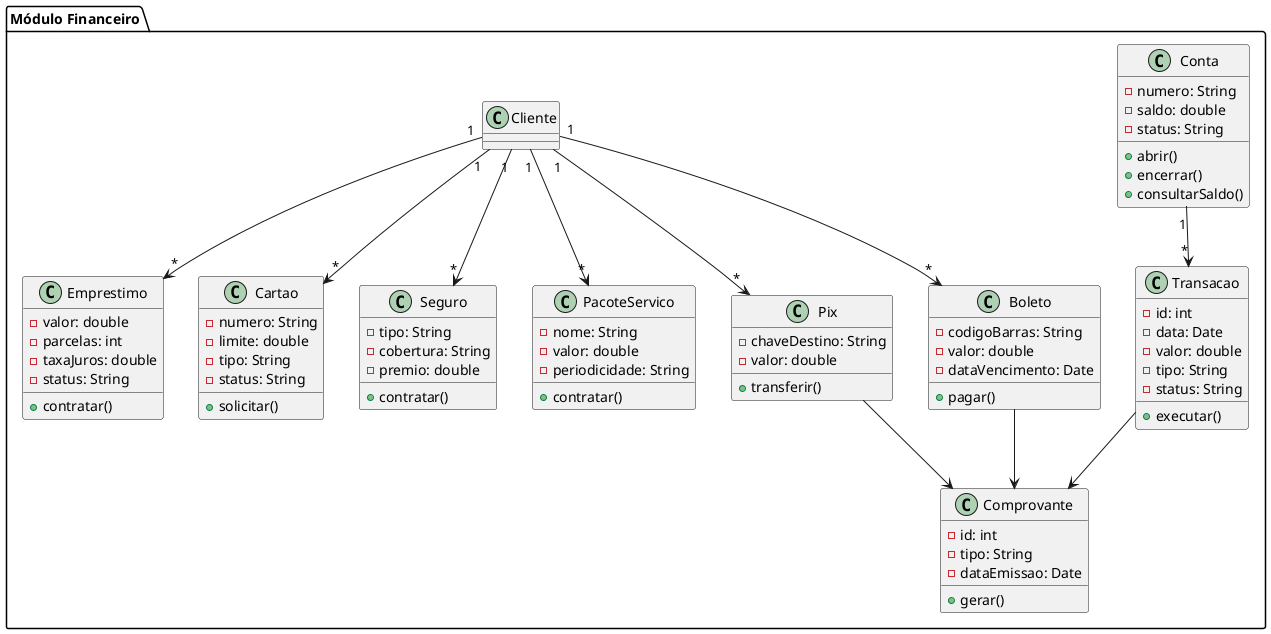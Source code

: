 @startuml financeiro

package "Módulo Financeiro" {
  class Conta {
    - numero: String
    - saldo: double
    - status: String
    + abrir()
    + encerrar()
    + consultarSaldo()
  }

  class Emprestimo {
    - valor: double
    - parcelas: int
    - taxaJuros: double
    - status: String
    + contratar()
  }

  class Cartao {
    - numero: String
    - limite: double
    - tipo: String
    - status: String
    + solicitar()
  }

  class Seguro {
    - tipo: String
    - cobertura: String
    - premio: double
    + contratar()
  }

  class PacoteServico {
    - nome: String
    - valor: double
    - periodicidade: String
    + contratar()
  }

  class Transacao {
    - id: int
    - data: Date
    - valor: double
    - tipo: String
    - status: String
    + executar()
  }

  class Pix {
    - chaveDestino: String
    - valor: double
    + transferir()
  }

  class Boleto {
    - codigoBarras: String
    - valor: double
    - dataVencimento: Date
    + pagar()
  }

  class Comprovante {
    - id: int
    - tipo: String
    - dataEmissao: Date
    + gerar()
  }

  ' Relacionamentos
  Conta "1" --> "*" Transacao
  Pix --> Comprovante
  Boleto --> Comprovante
  Transacao --> Comprovante
  Cliente "1" --> "*" Emprestimo
  Cliente "1" --> "*" Cartao
  Cliente "1" --> "*" Seguro
  Cliente "1" --> "*" PacoteServico
  Cliente "1" --> "*" Pix
  Cliente "1" --> "*" Boleto
}

@enduml
